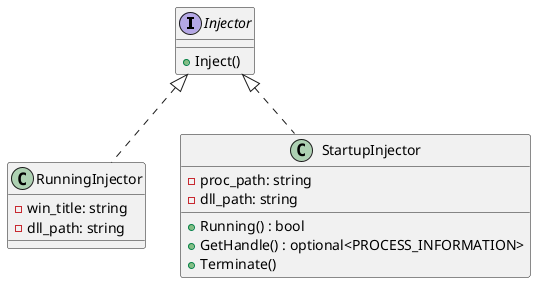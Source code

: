 @startuml Dll-Injector

interface Injector {
    +Inject()
}

class RunningInjector {
    -win_title: string
    -dll_path: string
}

Injector <|.. RunningInjector

class StartupInjector {
    -proc_path: string
    -dll_path: string

    +Running() : bool
    +GetHandle() : optional<PROCESS_INFORMATION>
    +Terminate()
}

Injector <|.. StartupInjector

@enduml